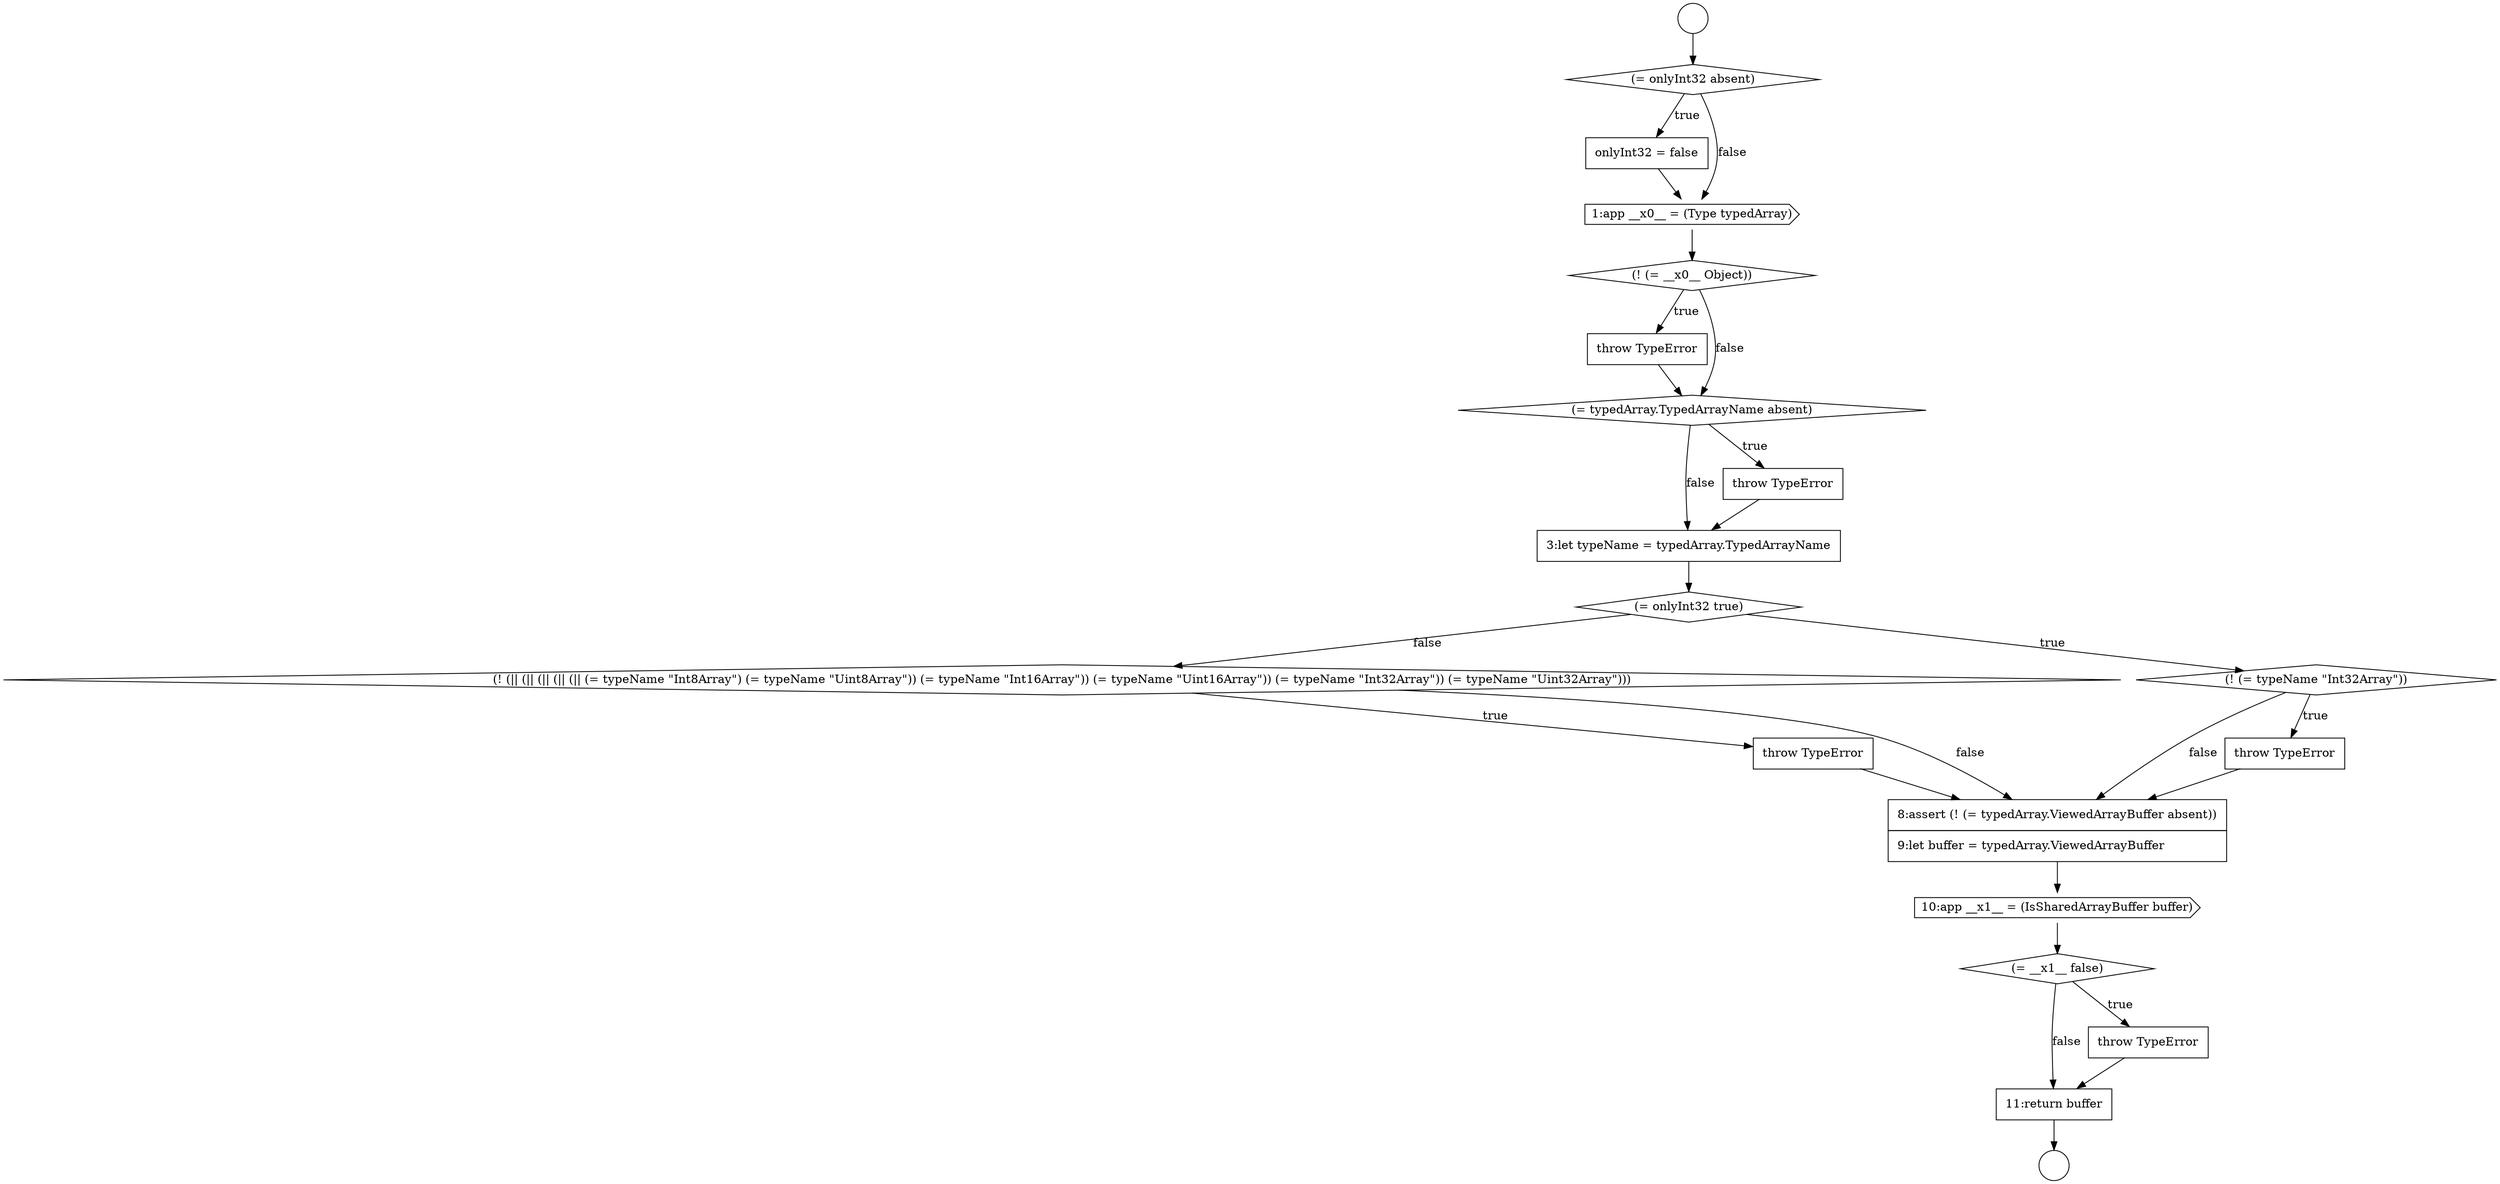 digraph {
  node16994 [shape=none, margin=0, label=<<font color="black">
    <table border="0" cellborder="1" cellspacing="0" cellpadding="10">
      <tr><td align="left">onlyInt32 = false</td></tr>
    </table>
  </font>> color="black" fillcolor="white" style=filled]
  node17004 [shape=diamond, label=<<font color="black">(! (|| (|| (|| (|| (|| (= typeName &quot;Int8Array&quot;) (= typeName &quot;Uint8Array&quot;)) (= typeName &quot;Int16Array&quot;)) (= typeName &quot;Uint16Array&quot;)) (= typeName &quot;Int32Array&quot;)) (= typeName &quot;Uint32Array&quot;)))</font>> color="black" fillcolor="white" style=filled]
  node17008 [shape=diamond, label=<<font color="black">(= __x1__ false)</font>> color="black" fillcolor="white" style=filled]
  node17000 [shape=none, margin=0, label=<<font color="black">
    <table border="0" cellborder="1" cellspacing="0" cellpadding="10">
      <tr><td align="left">3:let typeName = typedArray.TypedArrayName</td></tr>
    </table>
  </font>> color="black" fillcolor="white" style=filled]
  node17005 [shape=none, margin=0, label=<<font color="black">
    <table border="0" cellborder="1" cellspacing="0" cellpadding="10">
      <tr><td align="left">throw TypeError</td></tr>
    </table>
  </font>> color="black" fillcolor="white" style=filled]
  node17010 [shape=none, margin=0, label=<<font color="black">
    <table border="0" cellborder="1" cellspacing="0" cellpadding="10">
      <tr><td align="left">11:return buffer</td></tr>
    </table>
  </font>> color="black" fillcolor="white" style=filled]
  node17001 [shape=diamond, label=<<font color="black">(= onlyInt32 true)</font>> color="black" fillcolor="white" style=filled]
  node17009 [shape=none, margin=0, label=<<font color="black">
    <table border="0" cellborder="1" cellspacing="0" cellpadding="10">
      <tr><td align="left">throw TypeError</td></tr>
    </table>
  </font>> color="black" fillcolor="white" style=filled]
  node16999 [shape=none, margin=0, label=<<font color="black">
    <table border="0" cellborder="1" cellspacing="0" cellpadding="10">
      <tr><td align="left">throw TypeError</td></tr>
    </table>
  </font>> color="black" fillcolor="white" style=filled]
  node17006 [shape=none, margin=0, label=<<font color="black">
    <table border="0" cellborder="1" cellspacing="0" cellpadding="10">
      <tr><td align="left">8:assert (! (= typedArray.ViewedArrayBuffer absent))</td></tr>
      <tr><td align="left">9:let buffer = typedArray.ViewedArrayBuffer</td></tr>
    </table>
  </font>> color="black" fillcolor="white" style=filled]
  node16991 [shape=circle label=" " color="black" fillcolor="white" style=filled]
  node17002 [shape=diamond, label=<<font color="black">(! (= typeName &quot;Int32Array&quot;))</font>> color="black" fillcolor="white" style=filled]
  node16993 [shape=diamond, label=<<font color="black">(= onlyInt32 absent)</font>> color="black" fillcolor="white" style=filled]
  node17003 [shape=none, margin=0, label=<<font color="black">
    <table border="0" cellborder="1" cellspacing="0" cellpadding="10">
      <tr><td align="left">throw TypeError</td></tr>
    </table>
  </font>> color="black" fillcolor="white" style=filled]
  node16996 [shape=diamond, label=<<font color="black">(! (= __x0__ Object))</font>> color="black" fillcolor="white" style=filled]
  node16997 [shape=none, margin=0, label=<<font color="black">
    <table border="0" cellborder="1" cellspacing="0" cellpadding="10">
      <tr><td align="left">throw TypeError</td></tr>
    </table>
  </font>> color="black" fillcolor="white" style=filled]
  node16998 [shape=diamond, label=<<font color="black">(= typedArray.TypedArrayName absent)</font>> color="black" fillcolor="white" style=filled]
  node16995 [shape=cds, label=<<font color="black">1:app __x0__ = (Type typedArray)</font>> color="black" fillcolor="white" style=filled]
  node17007 [shape=cds, label=<<font color="black">10:app __x1__ = (IsSharedArrayBuffer buffer)</font>> color="black" fillcolor="white" style=filled]
  node16992 [shape=circle label=" " color="black" fillcolor="white" style=filled]
  node17009 -> node17010 [ color="black"]
  node17002 -> node17003 [label=<<font color="black">true</font>> color="black"]
  node17002 -> node17006 [label=<<font color="black">false</font>> color="black"]
  node17010 -> node16992 [ color="black"]
  node16991 -> node16993 [ color="black"]
  node17001 -> node17002 [label=<<font color="black">true</font>> color="black"]
  node17001 -> node17004 [label=<<font color="black">false</font>> color="black"]
  node16996 -> node16997 [label=<<font color="black">true</font>> color="black"]
  node16996 -> node16998 [label=<<font color="black">false</font>> color="black"]
  node17005 -> node17006 [ color="black"]
  node16997 -> node16998 [ color="black"]
  node17003 -> node17006 [ color="black"]
  node17008 -> node17009 [label=<<font color="black">true</font>> color="black"]
  node17008 -> node17010 [label=<<font color="black">false</font>> color="black"]
  node17006 -> node17007 [ color="black"]
  node16994 -> node16995 [ color="black"]
  node16995 -> node16996 [ color="black"]
  node16993 -> node16994 [label=<<font color="black">true</font>> color="black"]
  node16993 -> node16995 [label=<<font color="black">false</font>> color="black"]
  node17000 -> node17001 [ color="black"]
  node17004 -> node17005 [label=<<font color="black">true</font>> color="black"]
  node17004 -> node17006 [label=<<font color="black">false</font>> color="black"]
  node16998 -> node16999 [label=<<font color="black">true</font>> color="black"]
  node16998 -> node17000 [label=<<font color="black">false</font>> color="black"]
  node16999 -> node17000 [ color="black"]
  node17007 -> node17008 [ color="black"]
}
